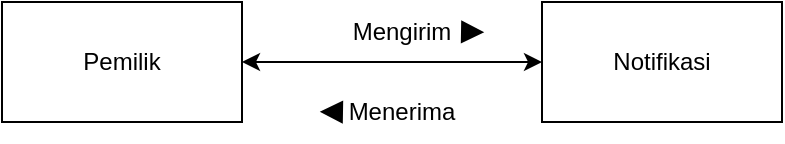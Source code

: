 <mxfile version="27.1.0">
  <diagram name="Halaman-1" id="zBEgOzXSXY71wdjzPO8e">
    <mxGraphModel dx="872" dy="465" grid="1" gridSize="10" guides="1" tooltips="1" connect="1" arrows="1" fold="1" page="1" pageScale="1" pageWidth="827" pageHeight="1169" math="0" shadow="0">
      <root>
        <mxCell id="0" />
        <mxCell id="1" parent="0" />
        <mxCell id="OJFxynJDYr_LN-XRGVfB-4" style="edgeStyle=orthogonalEdgeStyle;rounded=0;orthogonalLoop=1;jettySize=auto;html=1;exitX=1;exitY=0.5;exitDx=0;exitDy=0;startArrow=classic;startFill=1;" parent="1" source="OJFxynJDYr_LN-XRGVfB-1" target="OJFxynJDYr_LN-XRGVfB-2" edge="1">
          <mxGeometry relative="1" as="geometry" />
        </mxCell>
        <mxCell id="OJFxynJDYr_LN-XRGVfB-1" value="Pemilik" style="rounded=0;whiteSpace=wrap;html=1;" parent="1" vertex="1">
          <mxGeometry x="350" y="220" width="120" height="60" as="geometry" />
        </mxCell>
        <mxCell id="OJFxynJDYr_LN-XRGVfB-2" value="Notifikasi" style="rounded=0;whiteSpace=wrap;html=1;" parent="1" vertex="1">
          <mxGeometry x="620" y="220" width="120" height="60" as="geometry" />
        </mxCell>
        <mxCell id="OJFxynJDYr_LN-XRGVfB-5" value="Mengirim" style="text;html=1;align=center;verticalAlign=middle;whiteSpace=wrap;rounded=0;" parent="1" vertex="1">
          <mxGeometry x="520" y="220" width="60" height="30" as="geometry" />
        </mxCell>
        <mxCell id="5PhQMusaPDsNsF2XrhbH-6" value="Menerima" style="text;html=1;align=center;verticalAlign=middle;whiteSpace=wrap;rounded=0;" vertex="1" parent="1">
          <mxGeometry x="520" y="260" width="60" height="30" as="geometry" />
        </mxCell>
        <mxCell id="5PhQMusaPDsNsF2XrhbH-9" value="" style="triangle;whiteSpace=wrap;html=1;gradientColor=default;fillColor=#010101;rotation=1;direction=west;" vertex="1" parent="1">
          <mxGeometry x="510" y="270" width="10" height="10" as="geometry" />
        </mxCell>
        <mxCell id="5PhQMusaPDsNsF2XrhbH-11" value="" style="triangle;whiteSpace=wrap;html=1;gradientColor=default;fillColor=#010101;rotation=1;direction=east;" vertex="1" parent="1">
          <mxGeometry x="580" y="230" width="10" height="10" as="geometry" />
        </mxCell>
      </root>
    </mxGraphModel>
  </diagram>
</mxfile>
